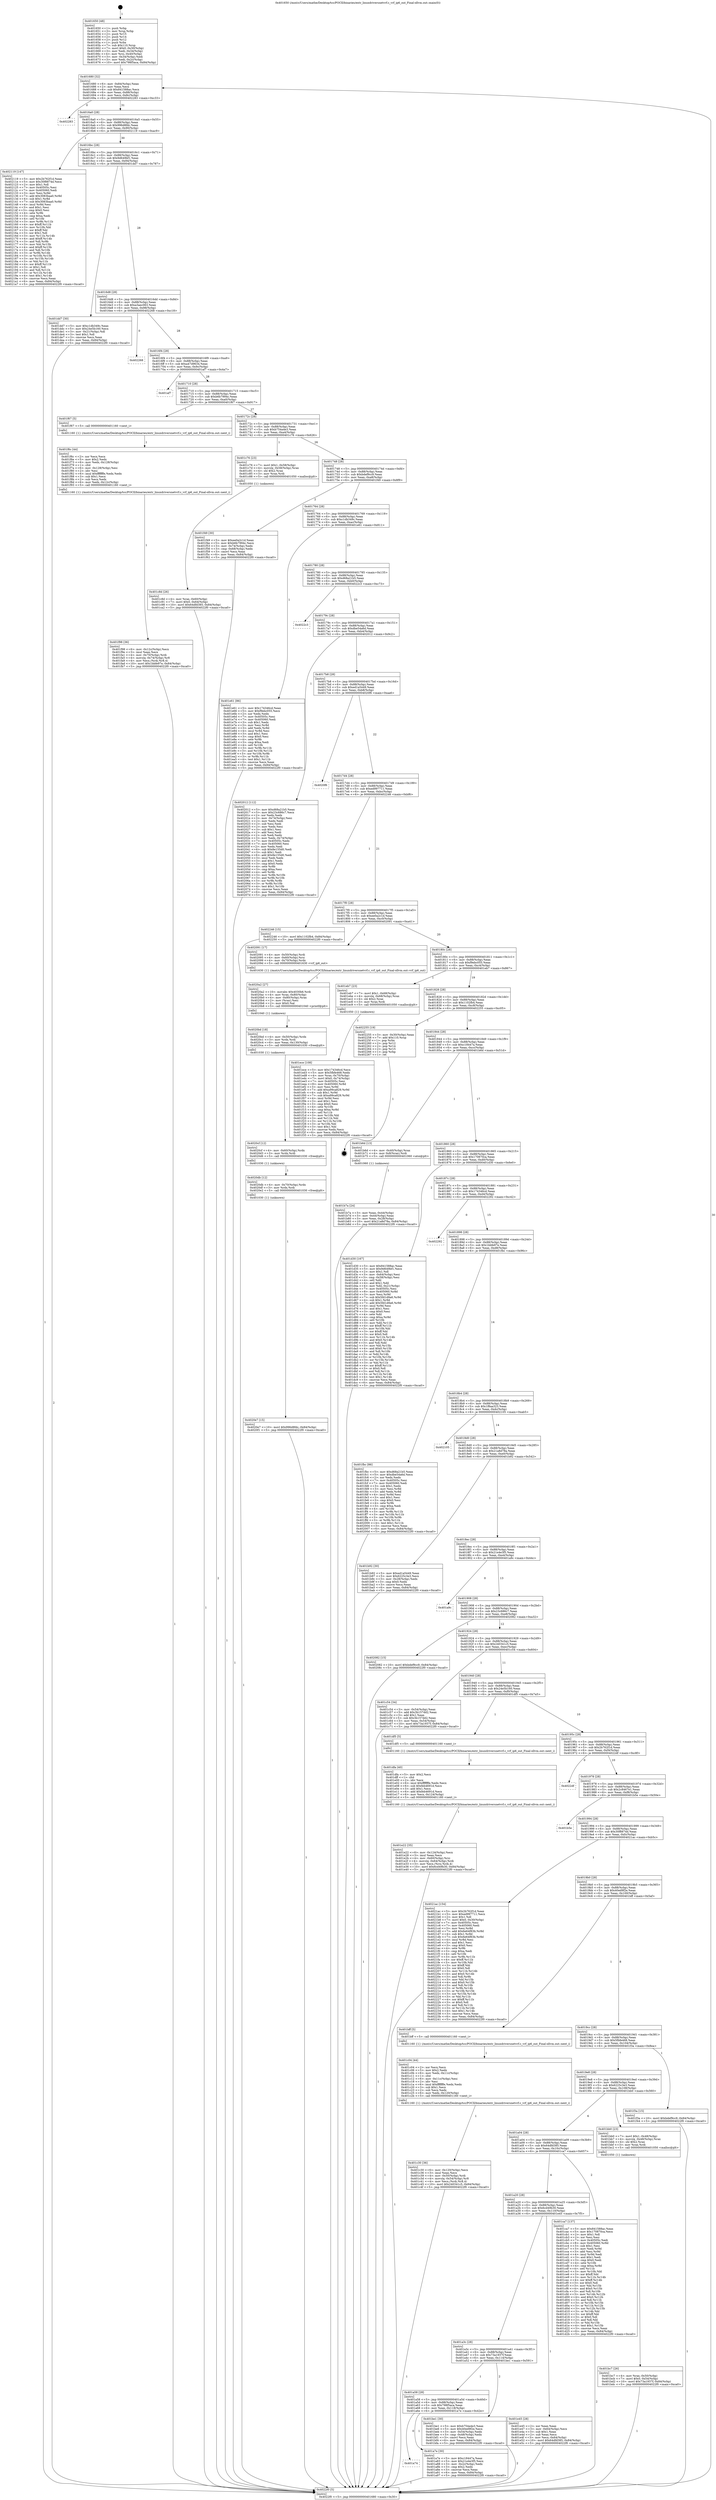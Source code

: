 digraph "0x401650" {
  label = "0x401650 (/mnt/c/Users/mathe/Desktop/tcc/POCII/binaries/extr_linuxdriversnetvrf.c_vrf_ip6_out_Final-ollvm.out::main(0))"
  labelloc = "t"
  node[shape=record]

  Entry [label="",width=0.3,height=0.3,shape=circle,fillcolor=black,style=filled]
  "0x401680" [label="{
     0x401680 [32]\l
     | [instrs]\l
     &nbsp;&nbsp;0x401680 \<+6\>: mov -0x84(%rbp),%eax\l
     &nbsp;&nbsp;0x401686 \<+2\>: mov %eax,%ecx\l
     &nbsp;&nbsp;0x401688 \<+6\>: sub $0x841588ac,%ecx\l
     &nbsp;&nbsp;0x40168e \<+6\>: mov %eax,-0x88(%rbp)\l
     &nbsp;&nbsp;0x401694 \<+6\>: mov %ecx,-0x8c(%rbp)\l
     &nbsp;&nbsp;0x40169a \<+6\>: je 0000000000402283 \<main+0xc33\>\l
  }"]
  "0x402283" [label="{
     0x402283\l
  }", style=dashed]
  "0x4016a0" [label="{
     0x4016a0 [28]\l
     | [instrs]\l
     &nbsp;&nbsp;0x4016a0 \<+5\>: jmp 00000000004016a5 \<main+0x55\>\l
     &nbsp;&nbsp;0x4016a5 \<+6\>: mov -0x88(%rbp),%eax\l
     &nbsp;&nbsp;0x4016ab \<+5\>: sub $0x996d8fdc,%eax\l
     &nbsp;&nbsp;0x4016b0 \<+6\>: mov %eax,-0x90(%rbp)\l
     &nbsp;&nbsp;0x4016b6 \<+6\>: je 0000000000402119 \<main+0xac9\>\l
  }"]
  Exit [label="",width=0.3,height=0.3,shape=circle,fillcolor=black,style=filled,peripheries=2]
  "0x402119" [label="{
     0x402119 [147]\l
     | [instrs]\l
     &nbsp;&nbsp;0x402119 \<+5\>: mov $0x2b762f1d,%eax\l
     &nbsp;&nbsp;0x40211e \<+5\>: mov $0x30f8874d,%ecx\l
     &nbsp;&nbsp;0x402123 \<+2\>: mov $0x1,%dl\l
     &nbsp;&nbsp;0x402125 \<+7\>: mov 0x40505c,%esi\l
     &nbsp;&nbsp;0x40212c \<+7\>: mov 0x405060,%edi\l
     &nbsp;&nbsp;0x402133 \<+3\>: mov %esi,%r8d\l
     &nbsp;&nbsp;0x402136 \<+7\>: add $0x3083baa0,%r8d\l
     &nbsp;&nbsp;0x40213d \<+4\>: sub $0x1,%r8d\l
     &nbsp;&nbsp;0x402141 \<+7\>: sub $0x3083baa0,%r8d\l
     &nbsp;&nbsp;0x402148 \<+4\>: imul %r8d,%esi\l
     &nbsp;&nbsp;0x40214c \<+3\>: and $0x1,%esi\l
     &nbsp;&nbsp;0x40214f \<+3\>: cmp $0x0,%esi\l
     &nbsp;&nbsp;0x402152 \<+4\>: sete %r9b\l
     &nbsp;&nbsp;0x402156 \<+3\>: cmp $0xa,%edi\l
     &nbsp;&nbsp;0x402159 \<+4\>: setl %r10b\l
     &nbsp;&nbsp;0x40215d \<+3\>: mov %r9b,%r11b\l
     &nbsp;&nbsp;0x402160 \<+4\>: xor $0xff,%r11b\l
     &nbsp;&nbsp;0x402164 \<+3\>: mov %r10b,%bl\l
     &nbsp;&nbsp;0x402167 \<+3\>: xor $0xff,%bl\l
     &nbsp;&nbsp;0x40216a \<+3\>: xor $0x1,%dl\l
     &nbsp;&nbsp;0x40216d \<+3\>: mov %r11b,%r14b\l
     &nbsp;&nbsp;0x402170 \<+4\>: and $0xff,%r14b\l
     &nbsp;&nbsp;0x402174 \<+3\>: and %dl,%r9b\l
     &nbsp;&nbsp;0x402177 \<+3\>: mov %bl,%r15b\l
     &nbsp;&nbsp;0x40217a \<+4\>: and $0xff,%r15b\l
     &nbsp;&nbsp;0x40217e \<+3\>: and %dl,%r10b\l
     &nbsp;&nbsp;0x402181 \<+3\>: or %r9b,%r14b\l
     &nbsp;&nbsp;0x402184 \<+3\>: or %r10b,%r15b\l
     &nbsp;&nbsp;0x402187 \<+3\>: xor %r15b,%r14b\l
     &nbsp;&nbsp;0x40218a \<+3\>: or %bl,%r11b\l
     &nbsp;&nbsp;0x40218d \<+4\>: xor $0xff,%r11b\l
     &nbsp;&nbsp;0x402191 \<+3\>: or $0x1,%dl\l
     &nbsp;&nbsp;0x402194 \<+3\>: and %dl,%r11b\l
     &nbsp;&nbsp;0x402197 \<+3\>: or %r11b,%r14b\l
     &nbsp;&nbsp;0x40219a \<+4\>: test $0x1,%r14b\l
     &nbsp;&nbsp;0x40219e \<+3\>: cmovne %ecx,%eax\l
     &nbsp;&nbsp;0x4021a1 \<+6\>: mov %eax,-0x84(%rbp)\l
     &nbsp;&nbsp;0x4021a7 \<+5\>: jmp 00000000004022f0 \<main+0xca0\>\l
  }"]
  "0x4016bc" [label="{
     0x4016bc [28]\l
     | [instrs]\l
     &nbsp;&nbsp;0x4016bc \<+5\>: jmp 00000000004016c1 \<main+0x71\>\l
     &nbsp;&nbsp;0x4016c1 \<+6\>: mov -0x88(%rbp),%eax\l
     &nbsp;&nbsp;0x4016c7 \<+5\>: sub $0x9d649bf1,%eax\l
     &nbsp;&nbsp;0x4016cc \<+6\>: mov %eax,-0x94(%rbp)\l
     &nbsp;&nbsp;0x4016d2 \<+6\>: je 0000000000401dd7 \<main+0x787\>\l
  }"]
  "0x4020e7" [label="{
     0x4020e7 [15]\l
     | [instrs]\l
     &nbsp;&nbsp;0x4020e7 \<+10\>: movl $0x996d8fdc,-0x84(%rbp)\l
     &nbsp;&nbsp;0x4020f1 \<+5\>: jmp 00000000004022f0 \<main+0xca0\>\l
  }"]
  "0x401dd7" [label="{
     0x401dd7 [30]\l
     | [instrs]\l
     &nbsp;&nbsp;0x401dd7 \<+5\>: mov $0xc1db349c,%eax\l
     &nbsp;&nbsp;0x401ddc \<+5\>: mov $0x24e5b160,%ecx\l
     &nbsp;&nbsp;0x401de1 \<+3\>: mov -0x21(%rbp),%dl\l
     &nbsp;&nbsp;0x401de4 \<+3\>: test $0x1,%dl\l
     &nbsp;&nbsp;0x401de7 \<+3\>: cmovne %ecx,%eax\l
     &nbsp;&nbsp;0x401dea \<+6\>: mov %eax,-0x84(%rbp)\l
     &nbsp;&nbsp;0x401df0 \<+5\>: jmp 00000000004022f0 \<main+0xca0\>\l
  }"]
  "0x4016d8" [label="{
     0x4016d8 [28]\l
     | [instrs]\l
     &nbsp;&nbsp;0x4016d8 \<+5\>: jmp 00000000004016dd \<main+0x8d\>\l
     &nbsp;&nbsp;0x4016dd \<+6\>: mov -0x88(%rbp),%eax\l
     &nbsp;&nbsp;0x4016e3 \<+5\>: sub $0xa3aec063,%eax\l
     &nbsp;&nbsp;0x4016e8 \<+6\>: mov %eax,-0x98(%rbp)\l
     &nbsp;&nbsp;0x4016ee \<+6\>: je 0000000000402268 \<main+0xc18\>\l
  }"]
  "0x4020db" [label="{
     0x4020db [12]\l
     | [instrs]\l
     &nbsp;&nbsp;0x4020db \<+4\>: mov -0x70(%rbp),%rdx\l
     &nbsp;&nbsp;0x4020df \<+3\>: mov %rdx,%rdi\l
     &nbsp;&nbsp;0x4020e2 \<+5\>: call 0000000000401030 \<free@plt\>\l
     | [calls]\l
     &nbsp;&nbsp;0x401030 \{1\} (unknown)\l
  }"]
  "0x402268" [label="{
     0x402268\l
  }", style=dashed]
  "0x4016f4" [label="{
     0x4016f4 [28]\l
     | [instrs]\l
     &nbsp;&nbsp;0x4016f4 \<+5\>: jmp 00000000004016f9 \<main+0xa9\>\l
     &nbsp;&nbsp;0x4016f9 \<+6\>: mov -0x88(%rbp),%eax\l
     &nbsp;&nbsp;0x4016ff \<+5\>: sub $0xa47d9634,%eax\l
     &nbsp;&nbsp;0x401704 \<+6\>: mov %eax,-0x9c(%rbp)\l
     &nbsp;&nbsp;0x40170a \<+6\>: je 0000000000401af7 \<main+0x4a7\>\l
  }"]
  "0x4020cf" [label="{
     0x4020cf [12]\l
     | [instrs]\l
     &nbsp;&nbsp;0x4020cf \<+4\>: mov -0x60(%rbp),%rdx\l
     &nbsp;&nbsp;0x4020d3 \<+3\>: mov %rdx,%rdi\l
     &nbsp;&nbsp;0x4020d6 \<+5\>: call 0000000000401030 \<free@plt\>\l
     | [calls]\l
     &nbsp;&nbsp;0x401030 \{1\} (unknown)\l
  }"]
  "0x401af7" [label="{
     0x401af7\l
  }", style=dashed]
  "0x401710" [label="{
     0x401710 [28]\l
     | [instrs]\l
     &nbsp;&nbsp;0x401710 \<+5\>: jmp 0000000000401715 \<main+0xc5\>\l
     &nbsp;&nbsp;0x401715 \<+6\>: mov -0x88(%rbp),%eax\l
     &nbsp;&nbsp;0x40171b \<+5\>: sub $0xb6b7994c,%eax\l
     &nbsp;&nbsp;0x401720 \<+6\>: mov %eax,-0xa0(%rbp)\l
     &nbsp;&nbsp;0x401726 \<+6\>: je 0000000000401f67 \<main+0x917\>\l
  }"]
  "0x4020bd" [label="{
     0x4020bd [18]\l
     | [instrs]\l
     &nbsp;&nbsp;0x4020bd \<+4\>: mov -0x50(%rbp),%rdx\l
     &nbsp;&nbsp;0x4020c1 \<+3\>: mov %rdx,%rdi\l
     &nbsp;&nbsp;0x4020c4 \<+6\>: mov %eax,-0x130(%rbp)\l
     &nbsp;&nbsp;0x4020ca \<+5\>: call 0000000000401030 \<free@plt\>\l
     | [calls]\l
     &nbsp;&nbsp;0x401030 \{1\} (unknown)\l
  }"]
  "0x401f67" [label="{
     0x401f67 [5]\l
     | [instrs]\l
     &nbsp;&nbsp;0x401f67 \<+5\>: call 0000000000401160 \<next_i\>\l
     | [calls]\l
     &nbsp;&nbsp;0x401160 \{1\} (/mnt/c/Users/mathe/Desktop/tcc/POCII/binaries/extr_linuxdriversnetvrf.c_vrf_ip6_out_Final-ollvm.out::next_i)\l
  }"]
  "0x40172c" [label="{
     0x40172c [28]\l
     | [instrs]\l
     &nbsp;&nbsp;0x40172c \<+5\>: jmp 0000000000401731 \<main+0xe1\>\l
     &nbsp;&nbsp;0x401731 \<+6\>: mov -0x88(%rbp),%eax\l
     &nbsp;&nbsp;0x401737 \<+5\>: sub $0xb754a4e3,%eax\l
     &nbsp;&nbsp;0x40173c \<+6\>: mov %eax,-0xa4(%rbp)\l
     &nbsp;&nbsp;0x401742 \<+6\>: je 0000000000401c76 \<main+0x626\>\l
  }"]
  "0x4020a2" [label="{
     0x4020a2 [27]\l
     | [instrs]\l
     &nbsp;&nbsp;0x4020a2 \<+10\>: movabs $0x4030b6,%rdi\l
     &nbsp;&nbsp;0x4020ac \<+4\>: mov %rax,-0x80(%rbp)\l
     &nbsp;&nbsp;0x4020b0 \<+4\>: mov -0x80(%rbp),%rax\l
     &nbsp;&nbsp;0x4020b4 \<+2\>: mov (%rax),%esi\l
     &nbsp;&nbsp;0x4020b6 \<+2\>: mov $0x0,%al\l
     &nbsp;&nbsp;0x4020b8 \<+5\>: call 0000000000401040 \<printf@plt\>\l
     | [calls]\l
     &nbsp;&nbsp;0x401040 \{1\} (unknown)\l
  }"]
  "0x401c76" [label="{
     0x401c76 [23]\l
     | [instrs]\l
     &nbsp;&nbsp;0x401c76 \<+7\>: movl $0x1,-0x58(%rbp)\l
     &nbsp;&nbsp;0x401c7d \<+4\>: movslq -0x58(%rbp),%rax\l
     &nbsp;&nbsp;0x401c81 \<+4\>: shl $0x2,%rax\l
     &nbsp;&nbsp;0x401c85 \<+3\>: mov %rax,%rdi\l
     &nbsp;&nbsp;0x401c88 \<+5\>: call 0000000000401050 \<malloc@plt\>\l
     | [calls]\l
     &nbsp;&nbsp;0x401050 \{1\} (unknown)\l
  }"]
  "0x401748" [label="{
     0x401748 [28]\l
     | [instrs]\l
     &nbsp;&nbsp;0x401748 \<+5\>: jmp 000000000040174d \<main+0xfd\>\l
     &nbsp;&nbsp;0x40174d \<+6\>: mov -0x88(%rbp),%eax\l
     &nbsp;&nbsp;0x401753 \<+5\>: sub $0xbdef9cc9,%eax\l
     &nbsp;&nbsp;0x401758 \<+6\>: mov %eax,-0xa8(%rbp)\l
     &nbsp;&nbsp;0x40175e \<+6\>: je 0000000000401f49 \<main+0x8f9\>\l
  }"]
  "0x401f98" [label="{
     0x401f98 [36]\l
     | [instrs]\l
     &nbsp;&nbsp;0x401f98 \<+6\>: mov -0x12c(%rbp),%ecx\l
     &nbsp;&nbsp;0x401f9e \<+3\>: imul %eax,%ecx\l
     &nbsp;&nbsp;0x401fa1 \<+4\>: mov -0x70(%rbp),%rdi\l
     &nbsp;&nbsp;0x401fa5 \<+4\>: movslq -0x74(%rbp),%r8\l
     &nbsp;&nbsp;0x401fa9 \<+4\>: mov %ecx,(%rdi,%r8,4)\l
     &nbsp;&nbsp;0x401fad \<+10\>: movl $0x1bbfe97e,-0x84(%rbp)\l
     &nbsp;&nbsp;0x401fb7 \<+5\>: jmp 00000000004022f0 \<main+0xca0\>\l
  }"]
  "0x401f49" [label="{
     0x401f49 [30]\l
     | [instrs]\l
     &nbsp;&nbsp;0x401f49 \<+5\>: mov $0xee0a2c1d,%eax\l
     &nbsp;&nbsp;0x401f4e \<+5\>: mov $0xb6b7994c,%ecx\l
     &nbsp;&nbsp;0x401f53 \<+3\>: mov -0x74(%rbp),%edx\l
     &nbsp;&nbsp;0x401f56 \<+3\>: cmp -0x68(%rbp),%edx\l
     &nbsp;&nbsp;0x401f59 \<+3\>: cmovl %ecx,%eax\l
     &nbsp;&nbsp;0x401f5c \<+6\>: mov %eax,-0x84(%rbp)\l
     &nbsp;&nbsp;0x401f62 \<+5\>: jmp 00000000004022f0 \<main+0xca0\>\l
  }"]
  "0x401764" [label="{
     0x401764 [28]\l
     | [instrs]\l
     &nbsp;&nbsp;0x401764 \<+5\>: jmp 0000000000401769 \<main+0x119\>\l
     &nbsp;&nbsp;0x401769 \<+6\>: mov -0x88(%rbp),%eax\l
     &nbsp;&nbsp;0x40176f \<+5\>: sub $0xc1db349c,%eax\l
     &nbsp;&nbsp;0x401774 \<+6\>: mov %eax,-0xac(%rbp)\l
     &nbsp;&nbsp;0x40177a \<+6\>: je 0000000000401e61 \<main+0x811\>\l
  }"]
  "0x401f6c" [label="{
     0x401f6c [44]\l
     | [instrs]\l
     &nbsp;&nbsp;0x401f6c \<+2\>: xor %ecx,%ecx\l
     &nbsp;&nbsp;0x401f6e \<+5\>: mov $0x2,%edx\l
     &nbsp;&nbsp;0x401f73 \<+6\>: mov %edx,-0x128(%rbp)\l
     &nbsp;&nbsp;0x401f79 \<+1\>: cltd\l
     &nbsp;&nbsp;0x401f7a \<+6\>: mov -0x128(%rbp),%esi\l
     &nbsp;&nbsp;0x401f80 \<+2\>: idiv %esi\l
     &nbsp;&nbsp;0x401f82 \<+6\>: imul $0xfffffffe,%edx,%edx\l
     &nbsp;&nbsp;0x401f88 \<+3\>: sub $0x1,%ecx\l
     &nbsp;&nbsp;0x401f8b \<+2\>: sub %ecx,%edx\l
     &nbsp;&nbsp;0x401f8d \<+6\>: mov %edx,-0x12c(%rbp)\l
     &nbsp;&nbsp;0x401f93 \<+5\>: call 0000000000401160 \<next_i\>\l
     | [calls]\l
     &nbsp;&nbsp;0x401160 \{1\} (/mnt/c/Users/mathe/Desktop/tcc/POCII/binaries/extr_linuxdriversnetvrf.c_vrf_ip6_out_Final-ollvm.out::next_i)\l
  }"]
  "0x401e61" [label="{
     0x401e61 [86]\l
     | [instrs]\l
     &nbsp;&nbsp;0x401e61 \<+5\>: mov $0x174346cd,%eax\l
     &nbsp;&nbsp;0x401e66 \<+5\>: mov $0xf9ebc055,%ecx\l
     &nbsp;&nbsp;0x401e6b \<+2\>: xor %edx,%edx\l
     &nbsp;&nbsp;0x401e6d \<+7\>: mov 0x40505c,%esi\l
     &nbsp;&nbsp;0x401e74 \<+7\>: mov 0x405060,%edi\l
     &nbsp;&nbsp;0x401e7b \<+3\>: sub $0x1,%edx\l
     &nbsp;&nbsp;0x401e7e \<+3\>: mov %esi,%r8d\l
     &nbsp;&nbsp;0x401e81 \<+3\>: add %edx,%r8d\l
     &nbsp;&nbsp;0x401e84 \<+4\>: imul %r8d,%esi\l
     &nbsp;&nbsp;0x401e88 \<+3\>: and $0x1,%esi\l
     &nbsp;&nbsp;0x401e8b \<+3\>: cmp $0x0,%esi\l
     &nbsp;&nbsp;0x401e8e \<+4\>: sete %r9b\l
     &nbsp;&nbsp;0x401e92 \<+3\>: cmp $0xa,%edi\l
     &nbsp;&nbsp;0x401e95 \<+4\>: setl %r10b\l
     &nbsp;&nbsp;0x401e99 \<+3\>: mov %r9b,%r11b\l
     &nbsp;&nbsp;0x401e9c \<+3\>: and %r10b,%r11b\l
     &nbsp;&nbsp;0x401e9f \<+3\>: xor %r10b,%r9b\l
     &nbsp;&nbsp;0x401ea2 \<+3\>: or %r9b,%r11b\l
     &nbsp;&nbsp;0x401ea5 \<+4\>: test $0x1,%r11b\l
     &nbsp;&nbsp;0x401ea9 \<+3\>: cmovne %ecx,%eax\l
     &nbsp;&nbsp;0x401eac \<+6\>: mov %eax,-0x84(%rbp)\l
     &nbsp;&nbsp;0x401eb2 \<+5\>: jmp 00000000004022f0 \<main+0xca0\>\l
  }"]
  "0x401780" [label="{
     0x401780 [28]\l
     | [instrs]\l
     &nbsp;&nbsp;0x401780 \<+5\>: jmp 0000000000401785 \<main+0x135\>\l
     &nbsp;&nbsp;0x401785 \<+6\>: mov -0x88(%rbp),%eax\l
     &nbsp;&nbsp;0x40178b \<+5\>: sub $0xd68a21b5,%eax\l
     &nbsp;&nbsp;0x401790 \<+6\>: mov %eax,-0xb0(%rbp)\l
     &nbsp;&nbsp;0x401796 \<+6\>: je 00000000004022c3 \<main+0xc73\>\l
  }"]
  "0x401ece" [label="{
     0x401ece [108]\l
     | [instrs]\l
     &nbsp;&nbsp;0x401ece \<+5\>: mov $0x174346cd,%ecx\l
     &nbsp;&nbsp;0x401ed3 \<+5\>: mov $0x5fbfe468,%edx\l
     &nbsp;&nbsp;0x401ed8 \<+4\>: mov %rax,-0x70(%rbp)\l
     &nbsp;&nbsp;0x401edc \<+7\>: movl $0x0,-0x74(%rbp)\l
     &nbsp;&nbsp;0x401ee3 \<+7\>: mov 0x40505c,%esi\l
     &nbsp;&nbsp;0x401eea \<+8\>: mov 0x405060,%r8d\l
     &nbsp;&nbsp;0x401ef2 \<+3\>: mov %esi,%r9d\l
     &nbsp;&nbsp;0x401ef5 \<+7\>: add $0xa99ca829,%r9d\l
     &nbsp;&nbsp;0x401efc \<+4\>: sub $0x1,%r9d\l
     &nbsp;&nbsp;0x401f00 \<+7\>: sub $0xa99ca829,%r9d\l
     &nbsp;&nbsp;0x401f07 \<+4\>: imul %r9d,%esi\l
     &nbsp;&nbsp;0x401f0b \<+3\>: and $0x1,%esi\l
     &nbsp;&nbsp;0x401f0e \<+3\>: cmp $0x0,%esi\l
     &nbsp;&nbsp;0x401f11 \<+4\>: sete %r10b\l
     &nbsp;&nbsp;0x401f15 \<+4\>: cmp $0xa,%r8d\l
     &nbsp;&nbsp;0x401f19 \<+4\>: setl %r11b\l
     &nbsp;&nbsp;0x401f1d \<+3\>: mov %r10b,%bl\l
     &nbsp;&nbsp;0x401f20 \<+3\>: and %r11b,%bl\l
     &nbsp;&nbsp;0x401f23 \<+3\>: xor %r11b,%r10b\l
     &nbsp;&nbsp;0x401f26 \<+3\>: or %r10b,%bl\l
     &nbsp;&nbsp;0x401f29 \<+3\>: test $0x1,%bl\l
     &nbsp;&nbsp;0x401f2c \<+3\>: cmovne %edx,%ecx\l
     &nbsp;&nbsp;0x401f2f \<+6\>: mov %ecx,-0x84(%rbp)\l
     &nbsp;&nbsp;0x401f35 \<+5\>: jmp 00000000004022f0 \<main+0xca0\>\l
  }"]
  "0x4022c3" [label="{
     0x4022c3\l
  }", style=dashed]
  "0x40179c" [label="{
     0x40179c [28]\l
     | [instrs]\l
     &nbsp;&nbsp;0x40179c \<+5\>: jmp 00000000004017a1 \<main+0x151\>\l
     &nbsp;&nbsp;0x4017a1 \<+6\>: mov -0x88(%rbp),%eax\l
     &nbsp;&nbsp;0x4017a7 \<+5\>: sub $0xdbe54a6d,%eax\l
     &nbsp;&nbsp;0x4017ac \<+6\>: mov %eax,-0xb4(%rbp)\l
     &nbsp;&nbsp;0x4017b2 \<+6\>: je 0000000000402012 \<main+0x9c2\>\l
  }"]
  "0x401e22" [label="{
     0x401e22 [35]\l
     | [instrs]\l
     &nbsp;&nbsp;0x401e22 \<+6\>: mov -0x124(%rbp),%ecx\l
     &nbsp;&nbsp;0x401e28 \<+3\>: imul %eax,%ecx\l
     &nbsp;&nbsp;0x401e2b \<+4\>: mov -0x60(%rbp),%rsi\l
     &nbsp;&nbsp;0x401e2f \<+4\>: movslq -0x64(%rbp),%rdi\l
     &nbsp;&nbsp;0x401e33 \<+3\>: mov %ecx,(%rsi,%rdi,4)\l
     &nbsp;&nbsp;0x401e36 \<+10\>: movl $0x6cd49b30,-0x84(%rbp)\l
     &nbsp;&nbsp;0x401e40 \<+5\>: jmp 00000000004022f0 \<main+0xca0\>\l
  }"]
  "0x402012" [label="{
     0x402012 [112]\l
     | [instrs]\l
     &nbsp;&nbsp;0x402012 \<+5\>: mov $0xd68a21b5,%eax\l
     &nbsp;&nbsp;0x402017 \<+5\>: mov $0x23c686c7,%ecx\l
     &nbsp;&nbsp;0x40201c \<+2\>: xor %edx,%edx\l
     &nbsp;&nbsp;0x40201e \<+3\>: mov -0x74(%rbp),%esi\l
     &nbsp;&nbsp;0x402021 \<+2\>: mov %edx,%edi\l
     &nbsp;&nbsp;0x402023 \<+2\>: sub %esi,%edi\l
     &nbsp;&nbsp;0x402025 \<+2\>: mov %edx,%esi\l
     &nbsp;&nbsp;0x402027 \<+3\>: sub $0x1,%esi\l
     &nbsp;&nbsp;0x40202a \<+2\>: add %esi,%edi\l
     &nbsp;&nbsp;0x40202c \<+2\>: sub %edi,%edx\l
     &nbsp;&nbsp;0x40202e \<+3\>: mov %edx,-0x74(%rbp)\l
     &nbsp;&nbsp;0x402031 \<+7\>: mov 0x40505c,%edx\l
     &nbsp;&nbsp;0x402038 \<+7\>: mov 0x405060,%esi\l
     &nbsp;&nbsp;0x40203f \<+2\>: mov %edx,%edi\l
     &nbsp;&nbsp;0x402041 \<+6\>: sub $0x8e155d0,%edi\l
     &nbsp;&nbsp;0x402047 \<+3\>: sub $0x1,%edi\l
     &nbsp;&nbsp;0x40204a \<+6\>: add $0x8e155d0,%edi\l
     &nbsp;&nbsp;0x402050 \<+3\>: imul %edi,%edx\l
     &nbsp;&nbsp;0x402053 \<+3\>: and $0x1,%edx\l
     &nbsp;&nbsp;0x402056 \<+3\>: cmp $0x0,%edx\l
     &nbsp;&nbsp;0x402059 \<+4\>: sete %r8b\l
     &nbsp;&nbsp;0x40205d \<+3\>: cmp $0xa,%esi\l
     &nbsp;&nbsp;0x402060 \<+4\>: setl %r9b\l
     &nbsp;&nbsp;0x402064 \<+3\>: mov %r8b,%r10b\l
     &nbsp;&nbsp;0x402067 \<+3\>: and %r9b,%r10b\l
     &nbsp;&nbsp;0x40206a \<+3\>: xor %r9b,%r8b\l
     &nbsp;&nbsp;0x40206d \<+3\>: or %r8b,%r10b\l
     &nbsp;&nbsp;0x402070 \<+4\>: test $0x1,%r10b\l
     &nbsp;&nbsp;0x402074 \<+3\>: cmovne %ecx,%eax\l
     &nbsp;&nbsp;0x402077 \<+6\>: mov %eax,-0x84(%rbp)\l
     &nbsp;&nbsp;0x40207d \<+5\>: jmp 00000000004022f0 \<main+0xca0\>\l
  }"]
  "0x4017b8" [label="{
     0x4017b8 [28]\l
     | [instrs]\l
     &nbsp;&nbsp;0x4017b8 \<+5\>: jmp 00000000004017bd \<main+0x16d\>\l
     &nbsp;&nbsp;0x4017bd \<+6\>: mov -0x88(%rbp),%eax\l
     &nbsp;&nbsp;0x4017c3 \<+5\>: sub $0xed1a5449,%eax\l
     &nbsp;&nbsp;0x4017c8 \<+6\>: mov %eax,-0xb8(%rbp)\l
     &nbsp;&nbsp;0x4017ce \<+6\>: je 00000000004020f6 \<main+0xaa6\>\l
  }"]
  "0x401dfa" [label="{
     0x401dfa [40]\l
     | [instrs]\l
     &nbsp;&nbsp;0x401dfa \<+5\>: mov $0x2,%ecx\l
     &nbsp;&nbsp;0x401dff \<+1\>: cltd\l
     &nbsp;&nbsp;0x401e00 \<+2\>: idiv %ecx\l
     &nbsp;&nbsp;0x401e02 \<+6\>: imul $0xfffffffe,%edx,%ecx\l
     &nbsp;&nbsp;0x401e08 \<+6\>: sub $0xfeb4691d,%ecx\l
     &nbsp;&nbsp;0x401e0e \<+3\>: add $0x1,%ecx\l
     &nbsp;&nbsp;0x401e11 \<+6\>: add $0xfeb4691d,%ecx\l
     &nbsp;&nbsp;0x401e17 \<+6\>: mov %ecx,-0x124(%rbp)\l
     &nbsp;&nbsp;0x401e1d \<+5\>: call 0000000000401160 \<next_i\>\l
     | [calls]\l
     &nbsp;&nbsp;0x401160 \{1\} (/mnt/c/Users/mathe/Desktop/tcc/POCII/binaries/extr_linuxdriversnetvrf.c_vrf_ip6_out_Final-ollvm.out::next_i)\l
  }"]
  "0x4020f6" [label="{
     0x4020f6\l
  }", style=dashed]
  "0x4017d4" [label="{
     0x4017d4 [28]\l
     | [instrs]\l
     &nbsp;&nbsp;0x4017d4 \<+5\>: jmp 00000000004017d9 \<main+0x189\>\l
     &nbsp;&nbsp;0x4017d9 \<+6\>: mov -0x88(%rbp),%eax\l
     &nbsp;&nbsp;0x4017df \<+5\>: sub $0xed997711,%eax\l
     &nbsp;&nbsp;0x4017e4 \<+6\>: mov %eax,-0xbc(%rbp)\l
     &nbsp;&nbsp;0x4017ea \<+6\>: je 0000000000402246 \<main+0xbf6\>\l
  }"]
  "0x401c8d" [label="{
     0x401c8d [26]\l
     | [instrs]\l
     &nbsp;&nbsp;0x401c8d \<+4\>: mov %rax,-0x60(%rbp)\l
     &nbsp;&nbsp;0x401c91 \<+7\>: movl $0x0,-0x64(%rbp)\l
     &nbsp;&nbsp;0x401c98 \<+10\>: movl $0x64dfd385,-0x84(%rbp)\l
     &nbsp;&nbsp;0x401ca2 \<+5\>: jmp 00000000004022f0 \<main+0xca0\>\l
  }"]
  "0x402246" [label="{
     0x402246 [15]\l
     | [instrs]\l
     &nbsp;&nbsp;0x402246 \<+10\>: movl $0x1102fb4,-0x84(%rbp)\l
     &nbsp;&nbsp;0x402250 \<+5\>: jmp 00000000004022f0 \<main+0xca0\>\l
  }"]
  "0x4017f0" [label="{
     0x4017f0 [28]\l
     | [instrs]\l
     &nbsp;&nbsp;0x4017f0 \<+5\>: jmp 00000000004017f5 \<main+0x1a5\>\l
     &nbsp;&nbsp;0x4017f5 \<+6\>: mov -0x88(%rbp),%eax\l
     &nbsp;&nbsp;0x4017fb \<+5\>: sub $0xee0a2c1d,%eax\l
     &nbsp;&nbsp;0x401800 \<+6\>: mov %eax,-0xc0(%rbp)\l
     &nbsp;&nbsp;0x401806 \<+6\>: je 0000000000402091 \<main+0xa41\>\l
  }"]
  "0x401c30" [label="{
     0x401c30 [36]\l
     | [instrs]\l
     &nbsp;&nbsp;0x401c30 \<+6\>: mov -0x120(%rbp),%ecx\l
     &nbsp;&nbsp;0x401c36 \<+3\>: imul %eax,%ecx\l
     &nbsp;&nbsp;0x401c39 \<+4\>: mov -0x50(%rbp),%rdi\l
     &nbsp;&nbsp;0x401c3d \<+4\>: movslq -0x54(%rbp),%r8\l
     &nbsp;&nbsp;0x401c41 \<+4\>: mov %ecx,(%rdi,%r8,4)\l
     &nbsp;&nbsp;0x401c45 \<+10\>: movl $0x240341c5,-0x84(%rbp)\l
     &nbsp;&nbsp;0x401c4f \<+5\>: jmp 00000000004022f0 \<main+0xca0\>\l
  }"]
  "0x402091" [label="{
     0x402091 [17]\l
     | [instrs]\l
     &nbsp;&nbsp;0x402091 \<+4\>: mov -0x50(%rbp),%rdi\l
     &nbsp;&nbsp;0x402095 \<+4\>: mov -0x60(%rbp),%rsi\l
     &nbsp;&nbsp;0x402099 \<+4\>: mov -0x70(%rbp),%rdx\l
     &nbsp;&nbsp;0x40209d \<+5\>: call 0000000000401630 \<vrf_ip6_out\>\l
     | [calls]\l
     &nbsp;&nbsp;0x401630 \{1\} (/mnt/c/Users/mathe/Desktop/tcc/POCII/binaries/extr_linuxdriversnetvrf.c_vrf_ip6_out_Final-ollvm.out::vrf_ip6_out)\l
  }"]
  "0x40180c" [label="{
     0x40180c [28]\l
     | [instrs]\l
     &nbsp;&nbsp;0x40180c \<+5\>: jmp 0000000000401811 \<main+0x1c1\>\l
     &nbsp;&nbsp;0x401811 \<+6\>: mov -0x88(%rbp),%eax\l
     &nbsp;&nbsp;0x401817 \<+5\>: sub $0xf9ebc055,%eax\l
     &nbsp;&nbsp;0x40181c \<+6\>: mov %eax,-0xc4(%rbp)\l
     &nbsp;&nbsp;0x401822 \<+6\>: je 0000000000401eb7 \<main+0x867\>\l
  }"]
  "0x401c04" [label="{
     0x401c04 [44]\l
     | [instrs]\l
     &nbsp;&nbsp;0x401c04 \<+2\>: xor %ecx,%ecx\l
     &nbsp;&nbsp;0x401c06 \<+5\>: mov $0x2,%edx\l
     &nbsp;&nbsp;0x401c0b \<+6\>: mov %edx,-0x11c(%rbp)\l
     &nbsp;&nbsp;0x401c11 \<+1\>: cltd\l
     &nbsp;&nbsp;0x401c12 \<+6\>: mov -0x11c(%rbp),%esi\l
     &nbsp;&nbsp;0x401c18 \<+2\>: idiv %esi\l
     &nbsp;&nbsp;0x401c1a \<+6\>: imul $0xfffffffe,%edx,%edx\l
     &nbsp;&nbsp;0x401c20 \<+3\>: sub $0x1,%ecx\l
     &nbsp;&nbsp;0x401c23 \<+2\>: sub %ecx,%edx\l
     &nbsp;&nbsp;0x401c25 \<+6\>: mov %edx,-0x120(%rbp)\l
     &nbsp;&nbsp;0x401c2b \<+5\>: call 0000000000401160 \<next_i\>\l
     | [calls]\l
     &nbsp;&nbsp;0x401160 \{1\} (/mnt/c/Users/mathe/Desktop/tcc/POCII/binaries/extr_linuxdriversnetvrf.c_vrf_ip6_out_Final-ollvm.out::next_i)\l
  }"]
  "0x401eb7" [label="{
     0x401eb7 [23]\l
     | [instrs]\l
     &nbsp;&nbsp;0x401eb7 \<+7\>: movl $0x1,-0x68(%rbp)\l
     &nbsp;&nbsp;0x401ebe \<+4\>: movslq -0x68(%rbp),%rax\l
     &nbsp;&nbsp;0x401ec2 \<+4\>: shl $0x2,%rax\l
     &nbsp;&nbsp;0x401ec6 \<+3\>: mov %rax,%rdi\l
     &nbsp;&nbsp;0x401ec9 \<+5\>: call 0000000000401050 \<malloc@plt\>\l
     | [calls]\l
     &nbsp;&nbsp;0x401050 \{1\} (unknown)\l
  }"]
  "0x401828" [label="{
     0x401828 [28]\l
     | [instrs]\l
     &nbsp;&nbsp;0x401828 \<+5\>: jmp 000000000040182d \<main+0x1dd\>\l
     &nbsp;&nbsp;0x40182d \<+6\>: mov -0x88(%rbp),%eax\l
     &nbsp;&nbsp;0x401833 \<+5\>: sub $0x1102fb4,%eax\l
     &nbsp;&nbsp;0x401838 \<+6\>: mov %eax,-0xc8(%rbp)\l
     &nbsp;&nbsp;0x40183e \<+6\>: je 0000000000402255 \<main+0xc05\>\l
  }"]
  "0x401bc7" [label="{
     0x401bc7 [26]\l
     | [instrs]\l
     &nbsp;&nbsp;0x401bc7 \<+4\>: mov %rax,-0x50(%rbp)\l
     &nbsp;&nbsp;0x401bcb \<+7\>: movl $0x0,-0x54(%rbp)\l
     &nbsp;&nbsp;0x401bd2 \<+10\>: movl $0x73a1937f,-0x84(%rbp)\l
     &nbsp;&nbsp;0x401bdc \<+5\>: jmp 00000000004022f0 \<main+0xca0\>\l
  }"]
  "0x402255" [label="{
     0x402255 [19]\l
     | [instrs]\l
     &nbsp;&nbsp;0x402255 \<+3\>: mov -0x30(%rbp),%eax\l
     &nbsp;&nbsp;0x402258 \<+7\>: add $0x110,%rsp\l
     &nbsp;&nbsp;0x40225f \<+1\>: pop %rbx\l
     &nbsp;&nbsp;0x402260 \<+2\>: pop %r12\l
     &nbsp;&nbsp;0x402262 \<+2\>: pop %r14\l
     &nbsp;&nbsp;0x402264 \<+2\>: pop %r15\l
     &nbsp;&nbsp;0x402266 \<+1\>: pop %rbp\l
     &nbsp;&nbsp;0x402267 \<+1\>: ret\l
  }"]
  "0x401844" [label="{
     0x401844 [28]\l
     | [instrs]\l
     &nbsp;&nbsp;0x401844 \<+5\>: jmp 0000000000401849 \<main+0x1f9\>\l
     &nbsp;&nbsp;0x401849 \<+6\>: mov -0x88(%rbp),%eax\l
     &nbsp;&nbsp;0x40184f \<+5\>: sub $0xc18447a,%eax\l
     &nbsp;&nbsp;0x401854 \<+6\>: mov %eax,-0xcc(%rbp)\l
     &nbsp;&nbsp;0x40185a \<+6\>: je 0000000000401b6d \<main+0x51d\>\l
  }"]
  "0x401b7a" [label="{
     0x401b7a [24]\l
     | [instrs]\l
     &nbsp;&nbsp;0x401b7a \<+3\>: mov %eax,-0x44(%rbp)\l
     &nbsp;&nbsp;0x401b7d \<+3\>: mov -0x44(%rbp),%eax\l
     &nbsp;&nbsp;0x401b80 \<+3\>: mov %eax,-0x28(%rbp)\l
     &nbsp;&nbsp;0x401b83 \<+10\>: movl $0x21a8d78a,-0x84(%rbp)\l
     &nbsp;&nbsp;0x401b8d \<+5\>: jmp 00000000004022f0 \<main+0xca0\>\l
  }"]
  "0x401b6d" [label="{
     0x401b6d [13]\l
     | [instrs]\l
     &nbsp;&nbsp;0x401b6d \<+4\>: mov -0x40(%rbp),%rax\l
     &nbsp;&nbsp;0x401b71 \<+4\>: mov 0x8(%rax),%rdi\l
     &nbsp;&nbsp;0x401b75 \<+5\>: call 0000000000401060 \<atoi@plt\>\l
     | [calls]\l
     &nbsp;&nbsp;0x401060 \{1\} (unknown)\l
  }"]
  "0x401860" [label="{
     0x401860 [28]\l
     | [instrs]\l
     &nbsp;&nbsp;0x401860 \<+5\>: jmp 0000000000401865 \<main+0x215\>\l
     &nbsp;&nbsp;0x401865 \<+6\>: mov -0x88(%rbp),%eax\l
     &nbsp;&nbsp;0x40186b \<+5\>: sub $0x170870ca,%eax\l
     &nbsp;&nbsp;0x401870 \<+6\>: mov %eax,-0xd0(%rbp)\l
     &nbsp;&nbsp;0x401876 \<+6\>: je 0000000000401d30 \<main+0x6e0\>\l
  }"]
  "0x401650" [label="{
     0x401650 [48]\l
     | [instrs]\l
     &nbsp;&nbsp;0x401650 \<+1\>: push %rbp\l
     &nbsp;&nbsp;0x401651 \<+3\>: mov %rsp,%rbp\l
     &nbsp;&nbsp;0x401654 \<+2\>: push %r15\l
     &nbsp;&nbsp;0x401656 \<+2\>: push %r14\l
     &nbsp;&nbsp;0x401658 \<+2\>: push %r12\l
     &nbsp;&nbsp;0x40165a \<+1\>: push %rbx\l
     &nbsp;&nbsp;0x40165b \<+7\>: sub $0x110,%rsp\l
     &nbsp;&nbsp;0x401662 \<+7\>: movl $0x0,-0x30(%rbp)\l
     &nbsp;&nbsp;0x401669 \<+3\>: mov %edi,-0x34(%rbp)\l
     &nbsp;&nbsp;0x40166c \<+4\>: mov %rsi,-0x40(%rbp)\l
     &nbsp;&nbsp;0x401670 \<+3\>: mov -0x34(%rbp),%edi\l
     &nbsp;&nbsp;0x401673 \<+3\>: mov %edi,-0x2c(%rbp)\l
     &nbsp;&nbsp;0x401676 \<+10\>: movl $0x798f5aca,-0x84(%rbp)\l
  }"]
  "0x401d30" [label="{
     0x401d30 [167]\l
     | [instrs]\l
     &nbsp;&nbsp;0x401d30 \<+5\>: mov $0x841588ac,%eax\l
     &nbsp;&nbsp;0x401d35 \<+5\>: mov $0x9d649bf1,%ecx\l
     &nbsp;&nbsp;0x401d3a \<+2\>: mov $0x1,%dl\l
     &nbsp;&nbsp;0x401d3c \<+3\>: mov -0x64(%rbp),%esi\l
     &nbsp;&nbsp;0x401d3f \<+3\>: cmp -0x58(%rbp),%esi\l
     &nbsp;&nbsp;0x401d42 \<+4\>: setl %dil\l
     &nbsp;&nbsp;0x401d46 \<+4\>: and $0x1,%dil\l
     &nbsp;&nbsp;0x401d4a \<+4\>: mov %dil,-0x21(%rbp)\l
     &nbsp;&nbsp;0x401d4e \<+7\>: mov 0x40505c,%esi\l
     &nbsp;&nbsp;0x401d55 \<+8\>: mov 0x405060,%r8d\l
     &nbsp;&nbsp;0x401d5d \<+3\>: mov %esi,%r9d\l
     &nbsp;&nbsp;0x401d60 \<+7\>: sub $0x5fd1d9a6,%r9d\l
     &nbsp;&nbsp;0x401d67 \<+4\>: sub $0x1,%r9d\l
     &nbsp;&nbsp;0x401d6b \<+7\>: add $0x5fd1d9a6,%r9d\l
     &nbsp;&nbsp;0x401d72 \<+4\>: imul %r9d,%esi\l
     &nbsp;&nbsp;0x401d76 \<+3\>: and $0x1,%esi\l
     &nbsp;&nbsp;0x401d79 \<+3\>: cmp $0x0,%esi\l
     &nbsp;&nbsp;0x401d7c \<+4\>: sete %dil\l
     &nbsp;&nbsp;0x401d80 \<+4\>: cmp $0xa,%r8d\l
     &nbsp;&nbsp;0x401d84 \<+4\>: setl %r10b\l
     &nbsp;&nbsp;0x401d88 \<+3\>: mov %dil,%r11b\l
     &nbsp;&nbsp;0x401d8b \<+4\>: xor $0xff,%r11b\l
     &nbsp;&nbsp;0x401d8f \<+3\>: mov %r10b,%bl\l
     &nbsp;&nbsp;0x401d92 \<+3\>: xor $0xff,%bl\l
     &nbsp;&nbsp;0x401d95 \<+3\>: xor $0x0,%dl\l
     &nbsp;&nbsp;0x401d98 \<+3\>: mov %r11b,%r14b\l
     &nbsp;&nbsp;0x401d9b \<+4\>: and $0x0,%r14b\l
     &nbsp;&nbsp;0x401d9f \<+3\>: and %dl,%dil\l
     &nbsp;&nbsp;0x401da2 \<+3\>: mov %bl,%r15b\l
     &nbsp;&nbsp;0x401da5 \<+4\>: and $0x0,%r15b\l
     &nbsp;&nbsp;0x401da9 \<+3\>: and %dl,%r10b\l
     &nbsp;&nbsp;0x401dac \<+3\>: or %dil,%r14b\l
     &nbsp;&nbsp;0x401daf \<+3\>: or %r10b,%r15b\l
     &nbsp;&nbsp;0x401db2 \<+3\>: xor %r15b,%r14b\l
     &nbsp;&nbsp;0x401db5 \<+3\>: or %bl,%r11b\l
     &nbsp;&nbsp;0x401db8 \<+4\>: xor $0xff,%r11b\l
     &nbsp;&nbsp;0x401dbc \<+3\>: or $0x0,%dl\l
     &nbsp;&nbsp;0x401dbf \<+3\>: and %dl,%r11b\l
     &nbsp;&nbsp;0x401dc2 \<+3\>: or %r11b,%r14b\l
     &nbsp;&nbsp;0x401dc5 \<+4\>: test $0x1,%r14b\l
     &nbsp;&nbsp;0x401dc9 \<+3\>: cmovne %ecx,%eax\l
     &nbsp;&nbsp;0x401dcc \<+6\>: mov %eax,-0x84(%rbp)\l
     &nbsp;&nbsp;0x401dd2 \<+5\>: jmp 00000000004022f0 \<main+0xca0\>\l
  }"]
  "0x40187c" [label="{
     0x40187c [28]\l
     | [instrs]\l
     &nbsp;&nbsp;0x40187c \<+5\>: jmp 0000000000401881 \<main+0x231\>\l
     &nbsp;&nbsp;0x401881 \<+6\>: mov -0x88(%rbp),%eax\l
     &nbsp;&nbsp;0x401887 \<+5\>: sub $0x174346cd,%eax\l
     &nbsp;&nbsp;0x40188c \<+6\>: mov %eax,-0xd4(%rbp)\l
     &nbsp;&nbsp;0x401892 \<+6\>: je 0000000000402292 \<main+0xc42\>\l
  }"]
  "0x4022f0" [label="{
     0x4022f0 [5]\l
     | [instrs]\l
     &nbsp;&nbsp;0x4022f0 \<+5\>: jmp 0000000000401680 \<main+0x30\>\l
  }"]
  "0x402292" [label="{
     0x402292\l
  }", style=dashed]
  "0x401898" [label="{
     0x401898 [28]\l
     | [instrs]\l
     &nbsp;&nbsp;0x401898 \<+5\>: jmp 000000000040189d \<main+0x24d\>\l
     &nbsp;&nbsp;0x40189d \<+6\>: mov -0x88(%rbp),%eax\l
     &nbsp;&nbsp;0x4018a3 \<+5\>: sub $0x1bbfe97e,%eax\l
     &nbsp;&nbsp;0x4018a8 \<+6\>: mov %eax,-0xd8(%rbp)\l
     &nbsp;&nbsp;0x4018ae \<+6\>: je 0000000000401fbc \<main+0x96c\>\l
  }"]
  "0x401a74" [label="{
     0x401a74\l
  }", style=dashed]
  "0x401fbc" [label="{
     0x401fbc [86]\l
     | [instrs]\l
     &nbsp;&nbsp;0x401fbc \<+5\>: mov $0xd68a21b5,%eax\l
     &nbsp;&nbsp;0x401fc1 \<+5\>: mov $0xdbe54a6d,%ecx\l
     &nbsp;&nbsp;0x401fc6 \<+2\>: xor %edx,%edx\l
     &nbsp;&nbsp;0x401fc8 \<+7\>: mov 0x40505c,%esi\l
     &nbsp;&nbsp;0x401fcf \<+7\>: mov 0x405060,%edi\l
     &nbsp;&nbsp;0x401fd6 \<+3\>: sub $0x1,%edx\l
     &nbsp;&nbsp;0x401fd9 \<+3\>: mov %esi,%r8d\l
     &nbsp;&nbsp;0x401fdc \<+3\>: add %edx,%r8d\l
     &nbsp;&nbsp;0x401fdf \<+4\>: imul %r8d,%esi\l
     &nbsp;&nbsp;0x401fe3 \<+3\>: and $0x1,%esi\l
     &nbsp;&nbsp;0x401fe6 \<+3\>: cmp $0x0,%esi\l
     &nbsp;&nbsp;0x401fe9 \<+4\>: sete %r9b\l
     &nbsp;&nbsp;0x401fed \<+3\>: cmp $0xa,%edi\l
     &nbsp;&nbsp;0x401ff0 \<+4\>: setl %r10b\l
     &nbsp;&nbsp;0x401ff4 \<+3\>: mov %r9b,%r11b\l
     &nbsp;&nbsp;0x401ff7 \<+3\>: and %r10b,%r11b\l
     &nbsp;&nbsp;0x401ffa \<+3\>: xor %r10b,%r9b\l
     &nbsp;&nbsp;0x401ffd \<+3\>: or %r9b,%r11b\l
     &nbsp;&nbsp;0x402000 \<+4\>: test $0x1,%r11b\l
     &nbsp;&nbsp;0x402004 \<+3\>: cmovne %ecx,%eax\l
     &nbsp;&nbsp;0x402007 \<+6\>: mov %eax,-0x84(%rbp)\l
     &nbsp;&nbsp;0x40200d \<+5\>: jmp 00000000004022f0 \<main+0xca0\>\l
  }"]
  "0x4018b4" [label="{
     0x4018b4 [28]\l
     | [instrs]\l
     &nbsp;&nbsp;0x4018b4 \<+5\>: jmp 00000000004018b9 \<main+0x269\>\l
     &nbsp;&nbsp;0x4018b9 \<+6\>: mov -0x88(%rbp),%eax\l
     &nbsp;&nbsp;0x4018bf \<+5\>: sub $0x1f8aa323,%eax\l
     &nbsp;&nbsp;0x4018c4 \<+6\>: mov %eax,-0xdc(%rbp)\l
     &nbsp;&nbsp;0x4018ca \<+6\>: je 0000000000402105 \<main+0xab5\>\l
  }"]
  "0x401a7e" [label="{
     0x401a7e [30]\l
     | [instrs]\l
     &nbsp;&nbsp;0x401a7e \<+5\>: mov $0xc18447a,%eax\l
     &nbsp;&nbsp;0x401a83 \<+5\>: mov $0x21e4e3f5,%ecx\l
     &nbsp;&nbsp;0x401a88 \<+3\>: mov -0x2c(%rbp),%edx\l
     &nbsp;&nbsp;0x401a8b \<+3\>: cmp $0x2,%edx\l
     &nbsp;&nbsp;0x401a8e \<+3\>: cmovne %ecx,%eax\l
     &nbsp;&nbsp;0x401a91 \<+6\>: mov %eax,-0x84(%rbp)\l
     &nbsp;&nbsp;0x401a97 \<+5\>: jmp 00000000004022f0 \<main+0xca0\>\l
  }"]
  "0x402105" [label="{
     0x402105\l
  }", style=dashed]
  "0x4018d0" [label="{
     0x4018d0 [28]\l
     | [instrs]\l
     &nbsp;&nbsp;0x4018d0 \<+5\>: jmp 00000000004018d5 \<main+0x285\>\l
     &nbsp;&nbsp;0x4018d5 \<+6\>: mov -0x88(%rbp),%eax\l
     &nbsp;&nbsp;0x4018db \<+5\>: sub $0x21a8d78a,%eax\l
     &nbsp;&nbsp;0x4018e0 \<+6\>: mov %eax,-0xe0(%rbp)\l
     &nbsp;&nbsp;0x4018e6 \<+6\>: je 0000000000401b92 \<main+0x542\>\l
  }"]
  "0x401a58" [label="{
     0x401a58 [28]\l
     | [instrs]\l
     &nbsp;&nbsp;0x401a58 \<+5\>: jmp 0000000000401a5d \<main+0x40d\>\l
     &nbsp;&nbsp;0x401a5d \<+6\>: mov -0x88(%rbp),%eax\l
     &nbsp;&nbsp;0x401a63 \<+5\>: sub $0x798f5aca,%eax\l
     &nbsp;&nbsp;0x401a68 \<+6\>: mov %eax,-0x118(%rbp)\l
     &nbsp;&nbsp;0x401a6e \<+6\>: je 0000000000401a7e \<main+0x42e\>\l
  }"]
  "0x401b92" [label="{
     0x401b92 [30]\l
     | [instrs]\l
     &nbsp;&nbsp;0x401b92 \<+5\>: mov $0xed1a5449,%eax\l
     &nbsp;&nbsp;0x401b97 \<+5\>: mov $0x6225c3e3,%ecx\l
     &nbsp;&nbsp;0x401b9c \<+3\>: mov -0x28(%rbp),%edx\l
     &nbsp;&nbsp;0x401b9f \<+3\>: cmp $0x0,%edx\l
     &nbsp;&nbsp;0x401ba2 \<+3\>: cmove %ecx,%eax\l
     &nbsp;&nbsp;0x401ba5 \<+6\>: mov %eax,-0x84(%rbp)\l
     &nbsp;&nbsp;0x401bab \<+5\>: jmp 00000000004022f0 \<main+0xca0\>\l
  }"]
  "0x4018ec" [label="{
     0x4018ec [28]\l
     | [instrs]\l
     &nbsp;&nbsp;0x4018ec \<+5\>: jmp 00000000004018f1 \<main+0x2a1\>\l
     &nbsp;&nbsp;0x4018f1 \<+6\>: mov -0x88(%rbp),%eax\l
     &nbsp;&nbsp;0x4018f7 \<+5\>: sub $0x21e4e3f5,%eax\l
     &nbsp;&nbsp;0x4018fc \<+6\>: mov %eax,-0xe4(%rbp)\l
     &nbsp;&nbsp;0x401902 \<+6\>: je 0000000000401a9c \<main+0x44c\>\l
  }"]
  "0x401be1" [label="{
     0x401be1 [30]\l
     | [instrs]\l
     &nbsp;&nbsp;0x401be1 \<+5\>: mov $0xb754a4e3,%eax\l
     &nbsp;&nbsp;0x401be6 \<+5\>: mov $0x40ed9f2e,%ecx\l
     &nbsp;&nbsp;0x401beb \<+3\>: mov -0x54(%rbp),%edx\l
     &nbsp;&nbsp;0x401bee \<+3\>: cmp -0x48(%rbp),%edx\l
     &nbsp;&nbsp;0x401bf1 \<+3\>: cmovl %ecx,%eax\l
     &nbsp;&nbsp;0x401bf4 \<+6\>: mov %eax,-0x84(%rbp)\l
     &nbsp;&nbsp;0x401bfa \<+5\>: jmp 00000000004022f0 \<main+0xca0\>\l
  }"]
  "0x401a9c" [label="{
     0x401a9c\l
  }", style=dashed]
  "0x401908" [label="{
     0x401908 [28]\l
     | [instrs]\l
     &nbsp;&nbsp;0x401908 \<+5\>: jmp 000000000040190d \<main+0x2bd\>\l
     &nbsp;&nbsp;0x40190d \<+6\>: mov -0x88(%rbp),%eax\l
     &nbsp;&nbsp;0x401913 \<+5\>: sub $0x23c686c7,%eax\l
     &nbsp;&nbsp;0x401918 \<+6\>: mov %eax,-0xe8(%rbp)\l
     &nbsp;&nbsp;0x40191e \<+6\>: je 0000000000402082 \<main+0xa32\>\l
  }"]
  "0x401a3c" [label="{
     0x401a3c [28]\l
     | [instrs]\l
     &nbsp;&nbsp;0x401a3c \<+5\>: jmp 0000000000401a41 \<main+0x3f1\>\l
     &nbsp;&nbsp;0x401a41 \<+6\>: mov -0x88(%rbp),%eax\l
     &nbsp;&nbsp;0x401a47 \<+5\>: sub $0x73a1937f,%eax\l
     &nbsp;&nbsp;0x401a4c \<+6\>: mov %eax,-0x114(%rbp)\l
     &nbsp;&nbsp;0x401a52 \<+6\>: je 0000000000401be1 \<main+0x591\>\l
  }"]
  "0x402082" [label="{
     0x402082 [15]\l
     | [instrs]\l
     &nbsp;&nbsp;0x402082 \<+10\>: movl $0xbdef9cc9,-0x84(%rbp)\l
     &nbsp;&nbsp;0x40208c \<+5\>: jmp 00000000004022f0 \<main+0xca0\>\l
  }"]
  "0x401924" [label="{
     0x401924 [28]\l
     | [instrs]\l
     &nbsp;&nbsp;0x401924 \<+5\>: jmp 0000000000401929 \<main+0x2d9\>\l
     &nbsp;&nbsp;0x401929 \<+6\>: mov -0x88(%rbp),%eax\l
     &nbsp;&nbsp;0x40192f \<+5\>: sub $0x240341c5,%eax\l
     &nbsp;&nbsp;0x401934 \<+6\>: mov %eax,-0xec(%rbp)\l
     &nbsp;&nbsp;0x40193a \<+6\>: je 0000000000401c54 \<main+0x604\>\l
  }"]
  "0x401e45" [label="{
     0x401e45 [28]\l
     | [instrs]\l
     &nbsp;&nbsp;0x401e45 \<+2\>: xor %eax,%eax\l
     &nbsp;&nbsp;0x401e47 \<+3\>: mov -0x64(%rbp),%ecx\l
     &nbsp;&nbsp;0x401e4a \<+3\>: sub $0x1,%eax\l
     &nbsp;&nbsp;0x401e4d \<+2\>: sub %eax,%ecx\l
     &nbsp;&nbsp;0x401e4f \<+3\>: mov %ecx,-0x64(%rbp)\l
     &nbsp;&nbsp;0x401e52 \<+10\>: movl $0x64dfd385,-0x84(%rbp)\l
     &nbsp;&nbsp;0x401e5c \<+5\>: jmp 00000000004022f0 \<main+0xca0\>\l
  }"]
  "0x401c54" [label="{
     0x401c54 [34]\l
     | [instrs]\l
     &nbsp;&nbsp;0x401c54 \<+3\>: mov -0x54(%rbp),%eax\l
     &nbsp;&nbsp;0x401c57 \<+5\>: add $0x3b157dd2,%eax\l
     &nbsp;&nbsp;0x401c5c \<+3\>: add $0x1,%eax\l
     &nbsp;&nbsp;0x401c5f \<+5\>: sub $0x3b157dd2,%eax\l
     &nbsp;&nbsp;0x401c64 \<+3\>: mov %eax,-0x54(%rbp)\l
     &nbsp;&nbsp;0x401c67 \<+10\>: movl $0x73a1937f,-0x84(%rbp)\l
     &nbsp;&nbsp;0x401c71 \<+5\>: jmp 00000000004022f0 \<main+0xca0\>\l
  }"]
  "0x401940" [label="{
     0x401940 [28]\l
     | [instrs]\l
     &nbsp;&nbsp;0x401940 \<+5\>: jmp 0000000000401945 \<main+0x2f5\>\l
     &nbsp;&nbsp;0x401945 \<+6\>: mov -0x88(%rbp),%eax\l
     &nbsp;&nbsp;0x40194b \<+5\>: sub $0x24e5b160,%eax\l
     &nbsp;&nbsp;0x401950 \<+6\>: mov %eax,-0xf0(%rbp)\l
     &nbsp;&nbsp;0x401956 \<+6\>: je 0000000000401df5 \<main+0x7a5\>\l
  }"]
  "0x401a20" [label="{
     0x401a20 [28]\l
     | [instrs]\l
     &nbsp;&nbsp;0x401a20 \<+5\>: jmp 0000000000401a25 \<main+0x3d5\>\l
     &nbsp;&nbsp;0x401a25 \<+6\>: mov -0x88(%rbp),%eax\l
     &nbsp;&nbsp;0x401a2b \<+5\>: sub $0x6cd49b30,%eax\l
     &nbsp;&nbsp;0x401a30 \<+6\>: mov %eax,-0x110(%rbp)\l
     &nbsp;&nbsp;0x401a36 \<+6\>: je 0000000000401e45 \<main+0x7f5\>\l
  }"]
  "0x401df5" [label="{
     0x401df5 [5]\l
     | [instrs]\l
     &nbsp;&nbsp;0x401df5 \<+5\>: call 0000000000401160 \<next_i\>\l
     | [calls]\l
     &nbsp;&nbsp;0x401160 \{1\} (/mnt/c/Users/mathe/Desktop/tcc/POCII/binaries/extr_linuxdriversnetvrf.c_vrf_ip6_out_Final-ollvm.out::next_i)\l
  }"]
  "0x40195c" [label="{
     0x40195c [28]\l
     | [instrs]\l
     &nbsp;&nbsp;0x40195c \<+5\>: jmp 0000000000401961 \<main+0x311\>\l
     &nbsp;&nbsp;0x401961 \<+6\>: mov -0x88(%rbp),%eax\l
     &nbsp;&nbsp;0x401967 \<+5\>: sub $0x2b762f1d,%eax\l
     &nbsp;&nbsp;0x40196c \<+6\>: mov %eax,-0xf4(%rbp)\l
     &nbsp;&nbsp;0x401972 \<+6\>: je 00000000004022df \<main+0xc8f\>\l
  }"]
  "0x401ca7" [label="{
     0x401ca7 [137]\l
     | [instrs]\l
     &nbsp;&nbsp;0x401ca7 \<+5\>: mov $0x841588ac,%eax\l
     &nbsp;&nbsp;0x401cac \<+5\>: mov $0x170870ca,%ecx\l
     &nbsp;&nbsp;0x401cb1 \<+2\>: mov $0x1,%dl\l
     &nbsp;&nbsp;0x401cb3 \<+2\>: xor %esi,%esi\l
     &nbsp;&nbsp;0x401cb5 \<+7\>: mov 0x40505c,%edi\l
     &nbsp;&nbsp;0x401cbc \<+8\>: mov 0x405060,%r8d\l
     &nbsp;&nbsp;0x401cc4 \<+3\>: sub $0x1,%esi\l
     &nbsp;&nbsp;0x401cc7 \<+3\>: mov %edi,%r9d\l
     &nbsp;&nbsp;0x401cca \<+3\>: add %esi,%r9d\l
     &nbsp;&nbsp;0x401ccd \<+4\>: imul %r9d,%edi\l
     &nbsp;&nbsp;0x401cd1 \<+3\>: and $0x1,%edi\l
     &nbsp;&nbsp;0x401cd4 \<+3\>: cmp $0x0,%edi\l
     &nbsp;&nbsp;0x401cd7 \<+4\>: sete %r10b\l
     &nbsp;&nbsp;0x401cdb \<+4\>: cmp $0xa,%r8d\l
     &nbsp;&nbsp;0x401cdf \<+4\>: setl %r11b\l
     &nbsp;&nbsp;0x401ce3 \<+3\>: mov %r10b,%bl\l
     &nbsp;&nbsp;0x401ce6 \<+3\>: xor $0xff,%bl\l
     &nbsp;&nbsp;0x401ce9 \<+3\>: mov %r11b,%r14b\l
     &nbsp;&nbsp;0x401cec \<+4\>: xor $0xff,%r14b\l
     &nbsp;&nbsp;0x401cf0 \<+3\>: xor $0x0,%dl\l
     &nbsp;&nbsp;0x401cf3 \<+3\>: mov %bl,%r15b\l
     &nbsp;&nbsp;0x401cf6 \<+4\>: and $0x0,%r15b\l
     &nbsp;&nbsp;0x401cfa \<+3\>: and %dl,%r10b\l
     &nbsp;&nbsp;0x401cfd \<+3\>: mov %r14b,%r12b\l
     &nbsp;&nbsp;0x401d00 \<+4\>: and $0x0,%r12b\l
     &nbsp;&nbsp;0x401d04 \<+3\>: and %dl,%r11b\l
     &nbsp;&nbsp;0x401d07 \<+3\>: or %r10b,%r15b\l
     &nbsp;&nbsp;0x401d0a \<+3\>: or %r11b,%r12b\l
     &nbsp;&nbsp;0x401d0d \<+3\>: xor %r12b,%r15b\l
     &nbsp;&nbsp;0x401d10 \<+3\>: or %r14b,%bl\l
     &nbsp;&nbsp;0x401d13 \<+3\>: xor $0xff,%bl\l
     &nbsp;&nbsp;0x401d16 \<+3\>: or $0x0,%dl\l
     &nbsp;&nbsp;0x401d19 \<+2\>: and %dl,%bl\l
     &nbsp;&nbsp;0x401d1b \<+3\>: or %bl,%r15b\l
     &nbsp;&nbsp;0x401d1e \<+4\>: test $0x1,%r15b\l
     &nbsp;&nbsp;0x401d22 \<+3\>: cmovne %ecx,%eax\l
     &nbsp;&nbsp;0x401d25 \<+6\>: mov %eax,-0x84(%rbp)\l
     &nbsp;&nbsp;0x401d2b \<+5\>: jmp 00000000004022f0 \<main+0xca0\>\l
  }"]
  "0x4022df" [label="{
     0x4022df\l
  }", style=dashed]
  "0x401978" [label="{
     0x401978 [28]\l
     | [instrs]\l
     &nbsp;&nbsp;0x401978 \<+5\>: jmp 000000000040197d \<main+0x32d\>\l
     &nbsp;&nbsp;0x40197d \<+6\>: mov -0x88(%rbp),%eax\l
     &nbsp;&nbsp;0x401983 \<+5\>: sub $0x2c8467e1,%eax\l
     &nbsp;&nbsp;0x401988 \<+6\>: mov %eax,-0xf8(%rbp)\l
     &nbsp;&nbsp;0x40198e \<+6\>: je 0000000000401b5e \<main+0x50e\>\l
  }"]
  "0x401a04" [label="{
     0x401a04 [28]\l
     | [instrs]\l
     &nbsp;&nbsp;0x401a04 \<+5\>: jmp 0000000000401a09 \<main+0x3b9\>\l
     &nbsp;&nbsp;0x401a09 \<+6\>: mov -0x88(%rbp),%eax\l
     &nbsp;&nbsp;0x401a0f \<+5\>: sub $0x64dfd385,%eax\l
     &nbsp;&nbsp;0x401a14 \<+6\>: mov %eax,-0x10c(%rbp)\l
     &nbsp;&nbsp;0x401a1a \<+6\>: je 0000000000401ca7 \<main+0x657\>\l
  }"]
  "0x401b5e" [label="{
     0x401b5e\l
  }", style=dashed]
  "0x401994" [label="{
     0x401994 [28]\l
     | [instrs]\l
     &nbsp;&nbsp;0x401994 \<+5\>: jmp 0000000000401999 \<main+0x349\>\l
     &nbsp;&nbsp;0x401999 \<+6\>: mov -0x88(%rbp),%eax\l
     &nbsp;&nbsp;0x40199f \<+5\>: sub $0x30f8874d,%eax\l
     &nbsp;&nbsp;0x4019a4 \<+6\>: mov %eax,-0xfc(%rbp)\l
     &nbsp;&nbsp;0x4019aa \<+6\>: je 00000000004021ac \<main+0xb5c\>\l
  }"]
  "0x401bb0" [label="{
     0x401bb0 [23]\l
     | [instrs]\l
     &nbsp;&nbsp;0x401bb0 \<+7\>: movl $0x1,-0x48(%rbp)\l
     &nbsp;&nbsp;0x401bb7 \<+4\>: movslq -0x48(%rbp),%rax\l
     &nbsp;&nbsp;0x401bbb \<+4\>: shl $0x2,%rax\l
     &nbsp;&nbsp;0x401bbf \<+3\>: mov %rax,%rdi\l
     &nbsp;&nbsp;0x401bc2 \<+5\>: call 0000000000401050 \<malloc@plt\>\l
     | [calls]\l
     &nbsp;&nbsp;0x401050 \{1\} (unknown)\l
  }"]
  "0x4021ac" [label="{
     0x4021ac [154]\l
     | [instrs]\l
     &nbsp;&nbsp;0x4021ac \<+5\>: mov $0x2b762f1d,%eax\l
     &nbsp;&nbsp;0x4021b1 \<+5\>: mov $0xed997711,%ecx\l
     &nbsp;&nbsp;0x4021b6 \<+2\>: mov $0x1,%dl\l
     &nbsp;&nbsp;0x4021b8 \<+7\>: movl $0x0,-0x30(%rbp)\l
     &nbsp;&nbsp;0x4021bf \<+7\>: mov 0x40505c,%esi\l
     &nbsp;&nbsp;0x4021c6 \<+7\>: mov 0x405060,%edi\l
     &nbsp;&nbsp;0x4021cd \<+3\>: mov %esi,%r8d\l
     &nbsp;&nbsp;0x4021d0 \<+7\>: add $0x6e64f83b,%r8d\l
     &nbsp;&nbsp;0x4021d7 \<+4\>: sub $0x1,%r8d\l
     &nbsp;&nbsp;0x4021db \<+7\>: sub $0x6e64f83b,%r8d\l
     &nbsp;&nbsp;0x4021e2 \<+4\>: imul %r8d,%esi\l
     &nbsp;&nbsp;0x4021e6 \<+3\>: and $0x1,%esi\l
     &nbsp;&nbsp;0x4021e9 \<+3\>: cmp $0x0,%esi\l
     &nbsp;&nbsp;0x4021ec \<+4\>: sete %r9b\l
     &nbsp;&nbsp;0x4021f0 \<+3\>: cmp $0xa,%edi\l
     &nbsp;&nbsp;0x4021f3 \<+4\>: setl %r10b\l
     &nbsp;&nbsp;0x4021f7 \<+3\>: mov %r9b,%r11b\l
     &nbsp;&nbsp;0x4021fa \<+4\>: xor $0xff,%r11b\l
     &nbsp;&nbsp;0x4021fe \<+3\>: mov %r10b,%bl\l
     &nbsp;&nbsp;0x402201 \<+3\>: xor $0xff,%bl\l
     &nbsp;&nbsp;0x402204 \<+3\>: xor $0x0,%dl\l
     &nbsp;&nbsp;0x402207 \<+3\>: mov %r11b,%r14b\l
     &nbsp;&nbsp;0x40220a \<+4\>: and $0x0,%r14b\l
     &nbsp;&nbsp;0x40220e \<+3\>: and %dl,%r9b\l
     &nbsp;&nbsp;0x402211 \<+3\>: mov %bl,%r15b\l
     &nbsp;&nbsp;0x402214 \<+4\>: and $0x0,%r15b\l
     &nbsp;&nbsp;0x402218 \<+3\>: and %dl,%r10b\l
     &nbsp;&nbsp;0x40221b \<+3\>: or %r9b,%r14b\l
     &nbsp;&nbsp;0x40221e \<+3\>: or %r10b,%r15b\l
     &nbsp;&nbsp;0x402221 \<+3\>: xor %r15b,%r14b\l
     &nbsp;&nbsp;0x402224 \<+3\>: or %bl,%r11b\l
     &nbsp;&nbsp;0x402227 \<+4\>: xor $0xff,%r11b\l
     &nbsp;&nbsp;0x40222b \<+3\>: or $0x0,%dl\l
     &nbsp;&nbsp;0x40222e \<+3\>: and %dl,%r11b\l
     &nbsp;&nbsp;0x402231 \<+3\>: or %r11b,%r14b\l
     &nbsp;&nbsp;0x402234 \<+4\>: test $0x1,%r14b\l
     &nbsp;&nbsp;0x402238 \<+3\>: cmovne %ecx,%eax\l
     &nbsp;&nbsp;0x40223b \<+6\>: mov %eax,-0x84(%rbp)\l
     &nbsp;&nbsp;0x402241 \<+5\>: jmp 00000000004022f0 \<main+0xca0\>\l
  }"]
  "0x4019b0" [label="{
     0x4019b0 [28]\l
     | [instrs]\l
     &nbsp;&nbsp;0x4019b0 \<+5\>: jmp 00000000004019b5 \<main+0x365\>\l
     &nbsp;&nbsp;0x4019b5 \<+6\>: mov -0x88(%rbp),%eax\l
     &nbsp;&nbsp;0x4019bb \<+5\>: sub $0x40ed9f2e,%eax\l
     &nbsp;&nbsp;0x4019c0 \<+6\>: mov %eax,-0x100(%rbp)\l
     &nbsp;&nbsp;0x4019c6 \<+6\>: je 0000000000401bff \<main+0x5af\>\l
  }"]
  "0x4019e8" [label="{
     0x4019e8 [28]\l
     | [instrs]\l
     &nbsp;&nbsp;0x4019e8 \<+5\>: jmp 00000000004019ed \<main+0x39d\>\l
     &nbsp;&nbsp;0x4019ed \<+6\>: mov -0x88(%rbp),%eax\l
     &nbsp;&nbsp;0x4019f3 \<+5\>: sub $0x6225c3e3,%eax\l
     &nbsp;&nbsp;0x4019f8 \<+6\>: mov %eax,-0x108(%rbp)\l
     &nbsp;&nbsp;0x4019fe \<+6\>: je 0000000000401bb0 \<main+0x560\>\l
  }"]
  "0x401bff" [label="{
     0x401bff [5]\l
     | [instrs]\l
     &nbsp;&nbsp;0x401bff \<+5\>: call 0000000000401160 \<next_i\>\l
     | [calls]\l
     &nbsp;&nbsp;0x401160 \{1\} (/mnt/c/Users/mathe/Desktop/tcc/POCII/binaries/extr_linuxdriversnetvrf.c_vrf_ip6_out_Final-ollvm.out::next_i)\l
  }"]
  "0x4019cc" [label="{
     0x4019cc [28]\l
     | [instrs]\l
     &nbsp;&nbsp;0x4019cc \<+5\>: jmp 00000000004019d1 \<main+0x381\>\l
     &nbsp;&nbsp;0x4019d1 \<+6\>: mov -0x88(%rbp),%eax\l
     &nbsp;&nbsp;0x4019d7 \<+5\>: sub $0x5fbfe468,%eax\l
     &nbsp;&nbsp;0x4019dc \<+6\>: mov %eax,-0x104(%rbp)\l
     &nbsp;&nbsp;0x4019e2 \<+6\>: je 0000000000401f3a \<main+0x8ea\>\l
  }"]
  "0x401f3a" [label="{
     0x401f3a [15]\l
     | [instrs]\l
     &nbsp;&nbsp;0x401f3a \<+10\>: movl $0xbdef9cc9,-0x84(%rbp)\l
     &nbsp;&nbsp;0x401f44 \<+5\>: jmp 00000000004022f0 \<main+0xca0\>\l
  }"]
  Entry -> "0x401650" [label=" 1"]
  "0x401680" -> "0x402283" [label=" 0"]
  "0x401680" -> "0x4016a0" [label=" 31"]
  "0x402255" -> Exit [label=" 1"]
  "0x4016a0" -> "0x402119" [label=" 1"]
  "0x4016a0" -> "0x4016bc" [label=" 30"]
  "0x402246" -> "0x4022f0" [label=" 1"]
  "0x4016bc" -> "0x401dd7" [label=" 2"]
  "0x4016bc" -> "0x4016d8" [label=" 28"]
  "0x4021ac" -> "0x4022f0" [label=" 1"]
  "0x4016d8" -> "0x402268" [label=" 0"]
  "0x4016d8" -> "0x4016f4" [label=" 28"]
  "0x402119" -> "0x4022f0" [label=" 1"]
  "0x4016f4" -> "0x401af7" [label=" 0"]
  "0x4016f4" -> "0x401710" [label=" 28"]
  "0x4020e7" -> "0x4022f0" [label=" 1"]
  "0x401710" -> "0x401f67" [label=" 1"]
  "0x401710" -> "0x40172c" [label=" 27"]
  "0x4020db" -> "0x4020e7" [label=" 1"]
  "0x40172c" -> "0x401c76" [label=" 1"]
  "0x40172c" -> "0x401748" [label=" 26"]
  "0x4020cf" -> "0x4020db" [label=" 1"]
  "0x401748" -> "0x401f49" [label=" 2"]
  "0x401748" -> "0x401764" [label=" 24"]
  "0x4020bd" -> "0x4020cf" [label=" 1"]
  "0x401764" -> "0x401e61" [label=" 1"]
  "0x401764" -> "0x401780" [label=" 23"]
  "0x4020a2" -> "0x4020bd" [label=" 1"]
  "0x401780" -> "0x4022c3" [label=" 0"]
  "0x401780" -> "0x40179c" [label=" 23"]
  "0x402091" -> "0x4020a2" [label=" 1"]
  "0x40179c" -> "0x402012" [label=" 1"]
  "0x40179c" -> "0x4017b8" [label=" 22"]
  "0x402082" -> "0x4022f0" [label=" 1"]
  "0x4017b8" -> "0x4020f6" [label=" 0"]
  "0x4017b8" -> "0x4017d4" [label=" 22"]
  "0x402012" -> "0x4022f0" [label=" 1"]
  "0x4017d4" -> "0x402246" [label=" 1"]
  "0x4017d4" -> "0x4017f0" [label=" 21"]
  "0x401fbc" -> "0x4022f0" [label=" 1"]
  "0x4017f0" -> "0x402091" [label=" 1"]
  "0x4017f0" -> "0x40180c" [label=" 20"]
  "0x401f98" -> "0x4022f0" [label=" 1"]
  "0x40180c" -> "0x401eb7" [label=" 1"]
  "0x40180c" -> "0x401828" [label=" 19"]
  "0x401f6c" -> "0x401f98" [label=" 1"]
  "0x401828" -> "0x402255" [label=" 1"]
  "0x401828" -> "0x401844" [label=" 18"]
  "0x401f67" -> "0x401f6c" [label=" 1"]
  "0x401844" -> "0x401b6d" [label=" 1"]
  "0x401844" -> "0x401860" [label=" 17"]
  "0x401f49" -> "0x4022f0" [label=" 2"]
  "0x401860" -> "0x401d30" [label=" 2"]
  "0x401860" -> "0x40187c" [label=" 15"]
  "0x401f3a" -> "0x4022f0" [label=" 1"]
  "0x40187c" -> "0x402292" [label=" 0"]
  "0x40187c" -> "0x401898" [label=" 15"]
  "0x401ece" -> "0x4022f0" [label=" 1"]
  "0x401898" -> "0x401fbc" [label=" 1"]
  "0x401898" -> "0x4018b4" [label=" 14"]
  "0x401eb7" -> "0x401ece" [label=" 1"]
  "0x4018b4" -> "0x402105" [label=" 0"]
  "0x4018b4" -> "0x4018d0" [label=" 14"]
  "0x401e61" -> "0x4022f0" [label=" 1"]
  "0x4018d0" -> "0x401b92" [label=" 1"]
  "0x4018d0" -> "0x4018ec" [label=" 13"]
  "0x401e22" -> "0x4022f0" [label=" 1"]
  "0x4018ec" -> "0x401a9c" [label=" 0"]
  "0x4018ec" -> "0x401908" [label=" 13"]
  "0x401dfa" -> "0x401e22" [label=" 1"]
  "0x401908" -> "0x402082" [label=" 1"]
  "0x401908" -> "0x401924" [label=" 12"]
  "0x401dd7" -> "0x4022f0" [label=" 2"]
  "0x401924" -> "0x401c54" [label=" 1"]
  "0x401924" -> "0x401940" [label=" 11"]
  "0x401d30" -> "0x4022f0" [label=" 2"]
  "0x401940" -> "0x401df5" [label=" 1"]
  "0x401940" -> "0x40195c" [label=" 10"]
  "0x401c8d" -> "0x4022f0" [label=" 1"]
  "0x40195c" -> "0x4022df" [label=" 0"]
  "0x40195c" -> "0x401978" [label=" 10"]
  "0x401c76" -> "0x401c8d" [label=" 1"]
  "0x401978" -> "0x401b5e" [label=" 0"]
  "0x401978" -> "0x401994" [label=" 10"]
  "0x401c30" -> "0x4022f0" [label=" 1"]
  "0x401994" -> "0x4021ac" [label=" 1"]
  "0x401994" -> "0x4019b0" [label=" 9"]
  "0x401c04" -> "0x401c30" [label=" 1"]
  "0x4019b0" -> "0x401bff" [label=" 1"]
  "0x4019b0" -> "0x4019cc" [label=" 8"]
  "0x401be1" -> "0x4022f0" [label=" 2"]
  "0x4019cc" -> "0x401f3a" [label=" 1"]
  "0x4019cc" -> "0x4019e8" [label=" 7"]
  "0x401bff" -> "0x401c04" [label=" 1"]
  "0x4019e8" -> "0x401bb0" [label=" 1"]
  "0x4019e8" -> "0x401a04" [label=" 6"]
  "0x401c54" -> "0x4022f0" [label=" 1"]
  "0x401a04" -> "0x401ca7" [label=" 2"]
  "0x401a04" -> "0x401a20" [label=" 4"]
  "0x401ca7" -> "0x4022f0" [label=" 2"]
  "0x401a20" -> "0x401e45" [label=" 1"]
  "0x401a20" -> "0x401a3c" [label=" 3"]
  "0x401df5" -> "0x401dfa" [label=" 1"]
  "0x401a3c" -> "0x401be1" [label=" 2"]
  "0x401a3c" -> "0x401a58" [label=" 1"]
  "0x401e45" -> "0x4022f0" [label=" 1"]
  "0x401a58" -> "0x401a7e" [label=" 1"]
  "0x401a58" -> "0x401a74" [label=" 0"]
  "0x401a7e" -> "0x4022f0" [label=" 1"]
  "0x401650" -> "0x401680" [label=" 1"]
  "0x4022f0" -> "0x401680" [label=" 30"]
  "0x401b6d" -> "0x401b7a" [label=" 1"]
  "0x401b7a" -> "0x4022f0" [label=" 1"]
  "0x401b92" -> "0x4022f0" [label=" 1"]
  "0x401bb0" -> "0x401bc7" [label=" 1"]
  "0x401bc7" -> "0x4022f0" [label=" 1"]
}
